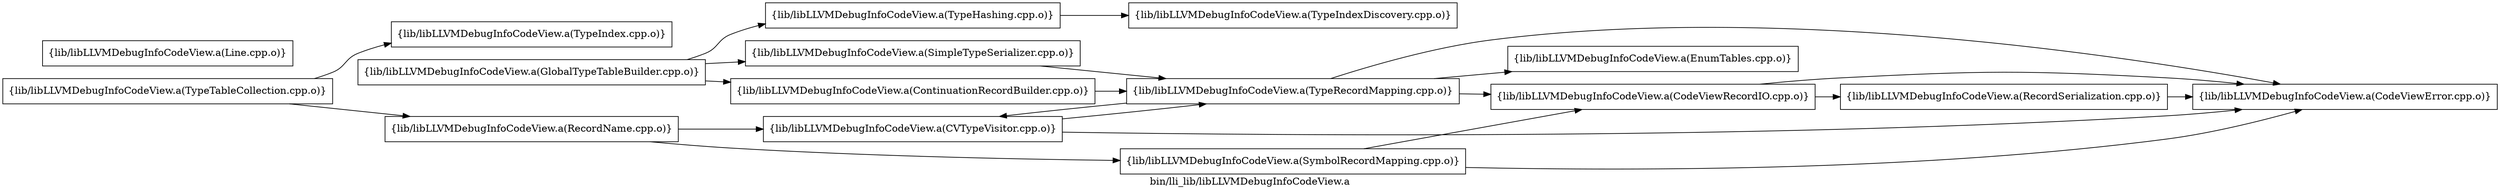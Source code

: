 digraph "bin/lli_lib/libLLVMDebugInfoCodeView.a" {
	label="bin/lli_lib/libLLVMDebugInfoCodeView.a";
	rankdir=LR;

	Node0x55d3eef3a438 [shape=record,shape=box,group=0,label="{lib/libLLVMDebugInfoCodeView.a(TypeIndex.cpp.o)}"];
	Node0x55d3eef389f8 [shape=record,shape=box,group=0,label="{lib/libLLVMDebugInfoCodeView.a(TypeTableCollection.cpp.o)}"];
	Node0x55d3eef389f8 -> Node0x55d3eef3a438;
	Node0x55d3eef389f8 -> Node0x55d3eef38ea8;
	Node0x55d3eef3a488 [shape=record,shape=box,group=0,label="{lib/libLLVMDebugInfoCodeView.a(CodeViewRecordIO.cpp.o)}"];
	Node0x55d3eef3a488 -> Node0x55d3eef39f38;
	Node0x55d3eef3a488 -> Node0x55d3eef374b8;
	Node0x55d3eef39cb8 [shape=record,shape=box,group=0,label="{lib/libLLVMDebugInfoCodeView.a(ContinuationRecordBuilder.cpp.o)}"];
	Node0x55d3eef39cb8 -> Node0x55d3eef38fe8;
	Node0x55d3eef3b928 [shape=record,shape=box,group=0,label="{lib/libLLVMDebugInfoCodeView.a(CVTypeVisitor.cpp.o)}"];
	Node0x55d3eef3b928 -> Node0x55d3eef38fe8;
	Node0x55d3eef3b928 -> Node0x55d3eef39f38;
	Node0x55d3eef3b608 [shape=record,shape=box,group=0,label="{lib/libLLVMDebugInfoCodeView.a(EnumTables.cpp.o)}"];
	Node0x55d3eef383b8 [shape=record,shape=box,group=0,label="{lib/libLLVMDebugInfoCodeView.a(GlobalTypeTableBuilder.cpp.o)}"];
	Node0x55d3eef383b8 -> Node0x55d3eef3aca8;
	Node0x55d3eef383b8 -> Node0x55d3eef39cb8;
	Node0x55d3eef383b8 -> Node0x55d3eef394e8;
	Node0x55d3eef37be8 [shape=record,shape=box,group=0,label="{lib/libLLVMDebugInfoCodeView.a(Line.cpp.o)}"];
	Node0x55d3eef390d8 [shape=record,shape=box,group=0,label="{lib/libLLVMDebugInfoCodeView.a(SymbolRecordMapping.cpp.o)}"];
	Node0x55d3eef390d8 -> Node0x55d3eef3a488;
	Node0x55d3eef390d8 -> Node0x55d3eef39f38;
	Node0x55d3eef39f38 [shape=record,shape=box,group=0,label="{lib/libLLVMDebugInfoCodeView.a(CodeViewError.cpp.o)}"];
	Node0x55d3eef374b8 [shape=record,shape=box,group=0,label="{lib/libLLVMDebugInfoCodeView.a(RecordSerialization.cpp.o)}"];
	Node0x55d3eef374b8 -> Node0x55d3eef39f38;
	Node0x55d3eef38fe8 [shape=record,shape=box,group=0,label="{lib/libLLVMDebugInfoCodeView.a(TypeRecordMapping.cpp.o)}"];
	Node0x55d3eef38fe8 -> Node0x55d3eef3a488;
	Node0x55d3eef38fe8 -> Node0x55d3eef39f38;
	Node0x55d3eef38fe8 -> Node0x55d3eef3b928;
	Node0x55d3eef38fe8 -> Node0x55d3eef3b608;
	Node0x55d3eef3aca8 [shape=record,shape=box,group=0,label="{lib/libLLVMDebugInfoCodeView.a(TypeHashing.cpp.o)}"];
	Node0x55d3eef3aca8 -> Node0x55d3eef39fd8;
	Node0x55d3eef394e8 [shape=record,shape=box,group=0,label="{lib/libLLVMDebugInfoCodeView.a(SimpleTypeSerializer.cpp.o)}"];
	Node0x55d3eef394e8 -> Node0x55d3eef38fe8;
	Node0x55d3eef39fd8 [shape=record,shape=box,group=0,label="{lib/libLLVMDebugInfoCodeView.a(TypeIndexDiscovery.cpp.o)}"];
	Node0x55d3eef38ea8 [shape=record,shape=box,group=0,label="{lib/libLLVMDebugInfoCodeView.a(RecordName.cpp.o)}"];
	Node0x55d3eef38ea8 -> Node0x55d3eef3b928;
	Node0x55d3eef38ea8 -> Node0x55d3eef390d8;
}
